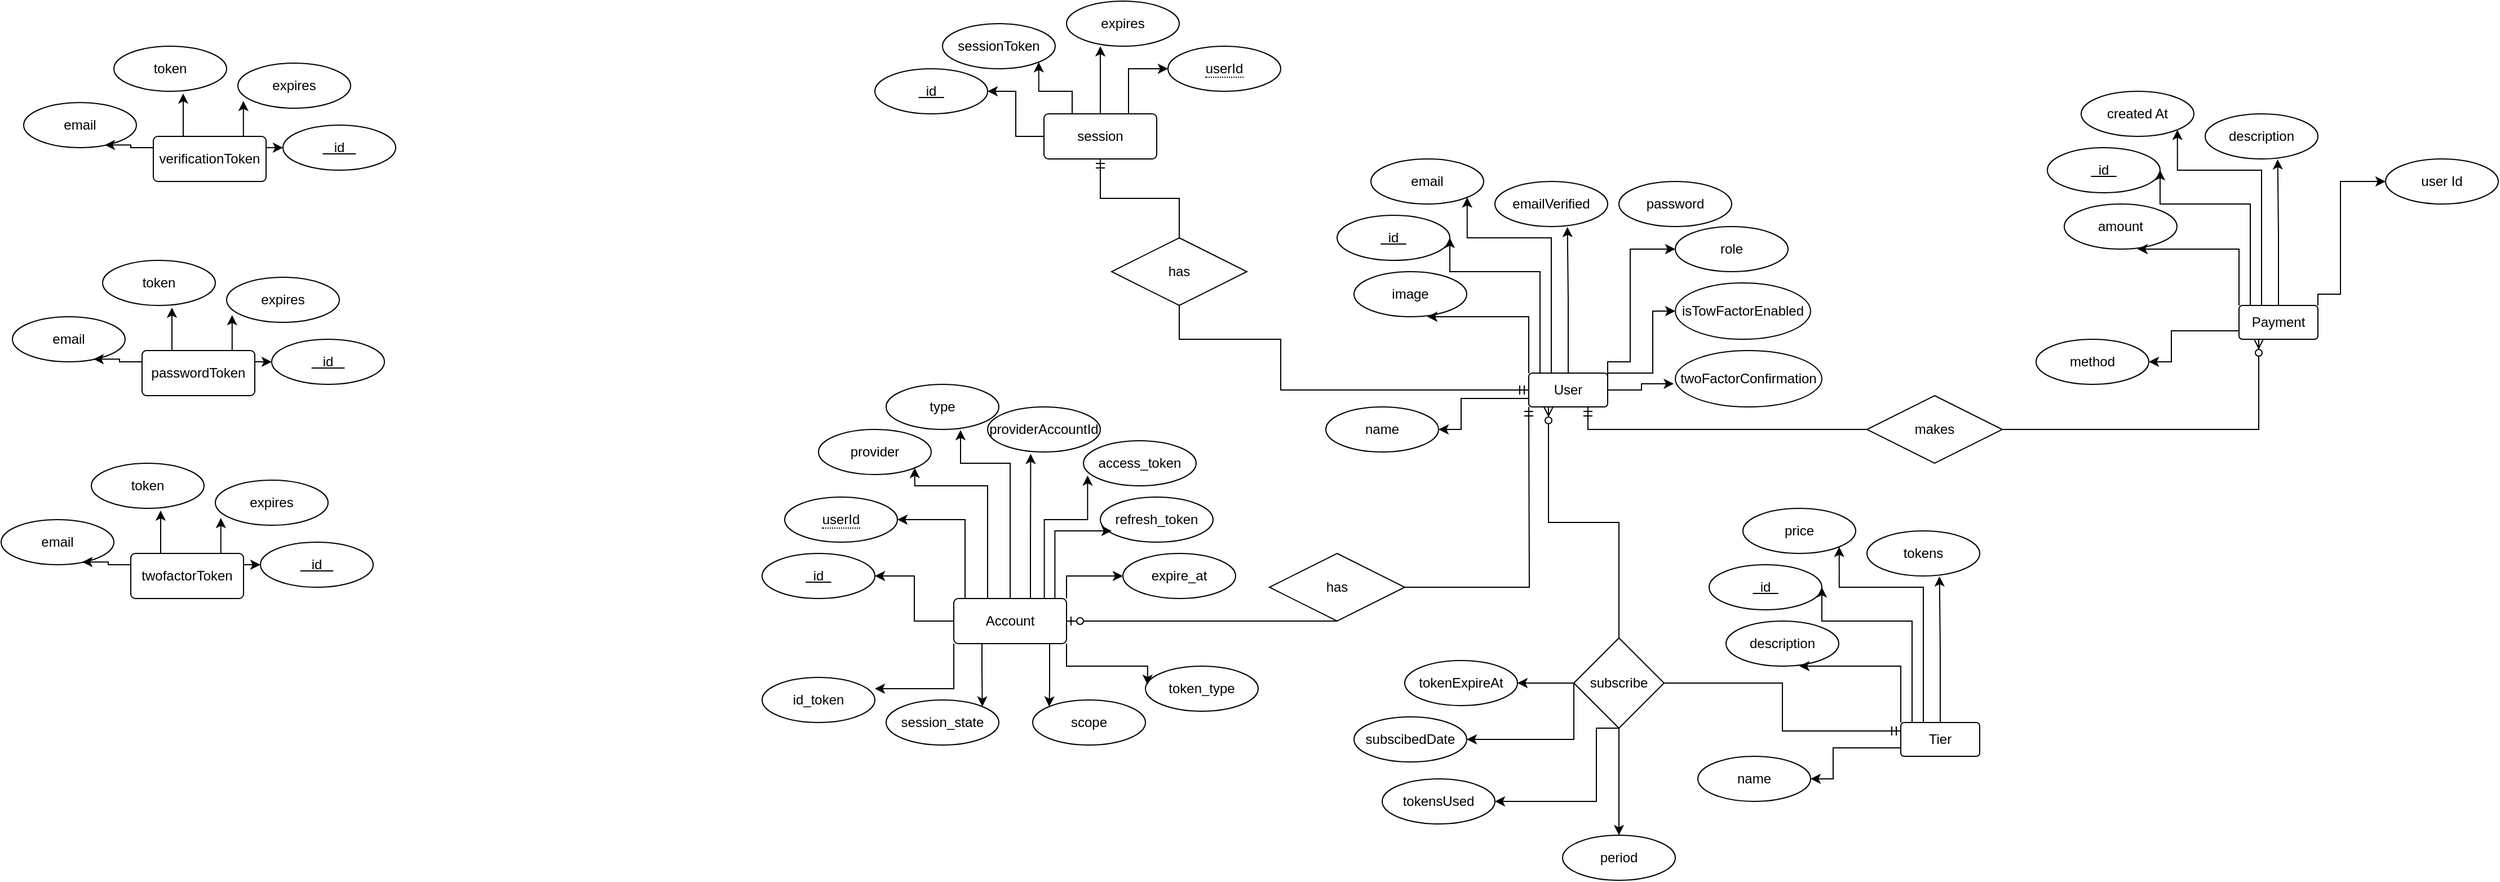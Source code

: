 <mxfile version="24.7.0" type="github">
  <diagram id="R2lEEEUBdFMjLlhIrx00" name="Page-1">
    <mxGraphModel dx="2478" dy="387" grid="1" gridSize="10" guides="1" tooltips="1" connect="1" arrows="1" fold="1" page="1" pageScale="1" pageWidth="850" pageHeight="1100" math="0" shadow="0" extFonts="Permanent Marker^https://fonts.googleapis.com/css?family=Permanent+Marker">
      <root>
        <mxCell id="0" />
        <mxCell id="1" parent="0" />
        <mxCell id="JUTJd4A7Ja9mCz1lMSgx-1" value="&amp;nbsp; id&amp;nbsp;&amp;nbsp;" style="ellipse;whiteSpace=wrap;html=1;align=center;fontStyle=4;" parent="1" vertex="1">
          <mxGeometry x="-440" y="350" width="100" height="40" as="geometry" />
        </mxCell>
        <mxCell id="JUTJd4A7Ja9mCz1lMSgx-2" style="edgeStyle=orthogonalEdgeStyle;rounded=0;orthogonalLoop=1;jettySize=auto;html=1;exitX=1;exitY=0.25;exitDx=0;exitDy=0;" parent="1" source="JUTJd4A7Ja9mCz1lMSgx-6" edge="1">
          <mxGeometry relative="1" as="geometry">
            <mxPoint x="-140" y="435" as="targetPoint" />
            <Array as="points">
              <mxPoint x="-160" y="490" />
              <mxPoint x="-160" y="435" />
            </Array>
          </mxGeometry>
        </mxCell>
        <mxCell id="JUTJd4A7Ja9mCz1lMSgx-3" style="edgeStyle=orthogonalEdgeStyle;rounded=0;orthogonalLoop=1;jettySize=auto;html=1;exitX=1;exitY=0;exitDx=0;exitDy=0;entryX=0;entryY=0.5;entryDx=0;entryDy=0;" parent="1" source="JUTJd4A7Ja9mCz1lMSgx-6" target="JUTJd4A7Ja9mCz1lMSgx-10" edge="1">
          <mxGeometry relative="1" as="geometry">
            <Array as="points">
              <mxPoint x="-180" y="480" />
              <mxPoint x="-180" y="380" />
            </Array>
          </mxGeometry>
        </mxCell>
        <mxCell id="JUTJd4A7Ja9mCz1lMSgx-4" style="edgeStyle=orthogonalEdgeStyle;rounded=0;orthogonalLoop=1;jettySize=auto;html=1;entryX=1;entryY=0.5;entryDx=0;entryDy=0;" parent="1" source="JUTJd4A7Ja9mCz1lMSgx-6" target="JUTJd4A7Ja9mCz1lMSgx-1" edge="1">
          <mxGeometry relative="1" as="geometry">
            <Array as="points">
              <mxPoint x="-260" y="400" />
              <mxPoint x="-340" y="400" />
            </Array>
          </mxGeometry>
        </mxCell>
        <mxCell id="JUTJd4A7Ja9mCz1lMSgx-5" style="edgeStyle=orthogonalEdgeStyle;rounded=0;orthogonalLoop=1;jettySize=auto;html=1;entryX=1;entryY=1;entryDx=0;entryDy=0;" parent="1" source="JUTJd4A7Ja9mCz1lMSgx-6" target="JUTJd4A7Ja9mCz1lMSgx-7" edge="1">
          <mxGeometry relative="1" as="geometry">
            <Array as="points">
              <mxPoint x="-250" y="370" />
              <mxPoint x="-325" y="370" />
            </Array>
          </mxGeometry>
        </mxCell>
        <mxCell id="JUTJd4A7Ja9mCz1lMSgx-6" value="User" style="rounded=1;arcSize=10;whiteSpace=wrap;html=1;align=center;" parent="1" vertex="1">
          <mxGeometry x="-270" y="490" width="70" height="30" as="geometry" />
        </mxCell>
        <mxCell id="JUTJd4A7Ja9mCz1lMSgx-7" value="email" style="ellipse;whiteSpace=wrap;html=1;align=center;" parent="1" vertex="1">
          <mxGeometry x="-410" y="300" width="100" height="40" as="geometry" />
        </mxCell>
        <mxCell id="JUTJd4A7Ja9mCz1lMSgx-8" value="emailVerified" style="ellipse;whiteSpace=wrap;html=1;align=center;" parent="1" vertex="1">
          <mxGeometry x="-300" y="320" width="100" height="40" as="geometry" />
        </mxCell>
        <mxCell id="JUTJd4A7Ja9mCz1lMSgx-9" value="password" style="ellipse;whiteSpace=wrap;html=1;align=center;" parent="1" vertex="1">
          <mxGeometry x="-190" y="320" width="100" height="40" as="geometry" />
        </mxCell>
        <mxCell id="JUTJd4A7Ja9mCz1lMSgx-10" value="role" style="ellipse;whiteSpace=wrap;html=1;align=center;" parent="1" vertex="1">
          <mxGeometry x="-140" y="360" width="100" height="40" as="geometry" />
        </mxCell>
        <mxCell id="JUTJd4A7Ja9mCz1lMSgx-11" value="image" style="ellipse;whiteSpace=wrap;html=1;align=center;" parent="1" vertex="1">
          <mxGeometry x="-425" y="400" width="100" height="40" as="geometry" />
        </mxCell>
        <mxCell id="JUTJd4A7Ja9mCz1lMSgx-12" value="isTowFactorEnabled" style="ellipse;whiteSpace=wrap;html=1;align=center;" parent="1" vertex="1">
          <mxGeometry x="-140" y="410" width="120" height="50" as="geometry" />
        </mxCell>
        <mxCell id="JUTJd4A7Ja9mCz1lMSgx-13" value="twoFactorConfirmation" style="ellipse;whiteSpace=wrap;html=1;align=center;" parent="1" vertex="1">
          <mxGeometry x="-140" y="470" width="130" height="50" as="geometry" />
        </mxCell>
        <mxCell id="JUTJd4A7Ja9mCz1lMSgx-14" style="edgeStyle=orthogonalEdgeStyle;rounded=0;orthogonalLoop=1;jettySize=auto;html=1;entryX=-0.01;entryY=0.589;entryDx=0;entryDy=0;entryPerimeter=0;" parent="1" source="JUTJd4A7Ja9mCz1lMSgx-6" target="JUTJd4A7Ja9mCz1lMSgx-13" edge="1">
          <mxGeometry relative="1" as="geometry" />
        </mxCell>
        <mxCell id="JUTJd4A7Ja9mCz1lMSgx-15" style="edgeStyle=orthogonalEdgeStyle;rounded=0;orthogonalLoop=1;jettySize=auto;html=1;" parent="1" source="JUTJd4A7Ja9mCz1lMSgx-21" target="JUTJd4A7Ja9mCz1lMSgx-22" edge="1">
          <mxGeometry relative="1" as="geometry" />
        </mxCell>
        <mxCell id="JUTJd4A7Ja9mCz1lMSgx-16" style="edgeStyle=orthogonalEdgeStyle;rounded=0;orthogonalLoop=1;jettySize=auto;html=1;exitX=0.25;exitY=0;exitDx=0;exitDy=0;entryX=1;entryY=0.5;entryDx=0;entryDy=0;" parent="1" source="JUTJd4A7Ja9mCz1lMSgx-21" target="JUTJd4A7Ja9mCz1lMSgx-23" edge="1">
          <mxGeometry relative="1" as="geometry">
            <Array as="points">
              <mxPoint x="-770" y="690" />
              <mxPoint x="-770" y="620" />
            </Array>
          </mxGeometry>
        </mxCell>
        <mxCell id="JUTJd4A7Ja9mCz1lMSgx-17" style="edgeStyle=orthogonalEdgeStyle;rounded=0;orthogonalLoop=1;jettySize=auto;html=1;exitX=0.5;exitY=0;exitDx=0;exitDy=0;entryX=0.66;entryY=1.014;entryDx=0;entryDy=0;entryPerimeter=0;" parent="1" source="JUTJd4A7Ja9mCz1lMSgx-21" target="JUTJd4A7Ja9mCz1lMSgx-25" edge="1">
          <mxGeometry relative="1" as="geometry">
            <Array as="points">
              <mxPoint x="-730" y="570" />
              <mxPoint x="-774" y="570" />
            </Array>
          </mxGeometry>
        </mxCell>
        <mxCell id="JUTJd4A7Ja9mCz1lMSgx-18" style="edgeStyle=orthogonalEdgeStyle;rounded=0;orthogonalLoop=1;jettySize=auto;html=1;exitX=0.25;exitY=1;exitDx=0;exitDy=0;entryX=1;entryY=0;entryDx=0;entryDy=0;" parent="1" source="JUTJd4A7Ja9mCz1lMSgx-21" target="JUTJd4A7Ja9mCz1lMSgx-33" edge="1">
          <mxGeometry relative="1" as="geometry" />
        </mxCell>
        <mxCell id="JUTJd4A7Ja9mCz1lMSgx-19" style="edgeStyle=orthogonalEdgeStyle;rounded=0;orthogonalLoop=1;jettySize=auto;html=1;exitX=1;exitY=0;exitDx=0;exitDy=0;entryX=0;entryY=0.5;entryDx=0;entryDy=0;" parent="1" source="JUTJd4A7Ja9mCz1lMSgx-21" target="JUTJd4A7Ja9mCz1lMSgx-26" edge="1">
          <mxGeometry relative="1" as="geometry" />
        </mxCell>
        <mxCell id="JUTJd4A7Ja9mCz1lMSgx-20" style="edgeStyle=orthogonalEdgeStyle;rounded=0;orthogonalLoop=1;jettySize=auto;html=1;entryX=0;entryY=0;entryDx=0;entryDy=0;" parent="1" source="JUTJd4A7Ja9mCz1lMSgx-21" target="JUTJd4A7Ja9mCz1lMSgx-30" edge="1">
          <mxGeometry relative="1" as="geometry">
            <Array as="points">
              <mxPoint x="-695" y="770" />
              <mxPoint x="-695" y="770" />
            </Array>
          </mxGeometry>
        </mxCell>
        <mxCell id="JUTJd4A7Ja9mCz1lMSgx-21" value="Account" style="rounded=1;arcSize=10;whiteSpace=wrap;html=1;align=center;" parent="1" vertex="1">
          <mxGeometry x="-780" y="690" width="100" height="40" as="geometry" />
        </mxCell>
        <mxCell id="JUTJd4A7Ja9mCz1lMSgx-22" value="&amp;nbsp; id&amp;nbsp;&amp;nbsp;" style="ellipse;whiteSpace=wrap;html=1;align=center;fontStyle=4;" parent="1" vertex="1">
          <mxGeometry x="-950" y="650" width="100" height="40" as="geometry" />
        </mxCell>
        <mxCell id="JUTJd4A7Ja9mCz1lMSgx-23" value="&lt;span style=&quot;border-bottom: 1px dotted&quot;&gt;userId&lt;/span&gt;" style="ellipse;whiteSpace=wrap;html=1;align=center;" parent="1" vertex="1">
          <mxGeometry x="-930" y="600" width="100" height="40" as="geometry" />
        </mxCell>
        <mxCell id="JUTJd4A7Ja9mCz1lMSgx-24" value="provider" style="ellipse;whiteSpace=wrap;html=1;align=center;" parent="1" vertex="1">
          <mxGeometry x="-900" y="540" width="100" height="40" as="geometry" />
        </mxCell>
        <mxCell id="JUTJd4A7Ja9mCz1lMSgx-25" value="type" style="ellipse;whiteSpace=wrap;html=1;align=center;" parent="1" vertex="1">
          <mxGeometry x="-840" y="500" width="100" height="40" as="geometry" />
        </mxCell>
        <mxCell id="JUTJd4A7Ja9mCz1lMSgx-26" value="expire_at" style="ellipse;whiteSpace=wrap;html=1;align=center;" parent="1" vertex="1">
          <mxGeometry x="-630" y="650" width="100" height="40" as="geometry" />
        </mxCell>
        <mxCell id="JUTJd4A7Ja9mCz1lMSgx-27" value="token_type" style="ellipse;whiteSpace=wrap;html=1;align=center;" parent="1" vertex="1">
          <mxGeometry x="-610" y="750" width="100" height="40" as="geometry" />
        </mxCell>
        <mxCell id="JUTJd4A7Ja9mCz1lMSgx-28" value="access_token" style="ellipse;whiteSpace=wrap;html=1;align=center;" parent="1" vertex="1">
          <mxGeometry x="-665" y="550" width="100" height="40" as="geometry" />
        </mxCell>
        <mxCell id="JUTJd4A7Ja9mCz1lMSgx-29" value="providerAccountId" style="ellipse;whiteSpace=wrap;html=1;align=center;" parent="1" vertex="1">
          <mxGeometry x="-750" y="520" width="100" height="40" as="geometry" />
        </mxCell>
        <mxCell id="JUTJd4A7Ja9mCz1lMSgx-30" value="scope" style="ellipse;whiteSpace=wrap;html=1;align=center;" parent="1" vertex="1">
          <mxGeometry x="-710" y="780" width="100" height="40" as="geometry" />
        </mxCell>
        <mxCell id="JUTJd4A7Ja9mCz1lMSgx-31" value="refresh_token" style="ellipse;whiteSpace=wrap;html=1;align=center;" parent="1" vertex="1">
          <mxGeometry x="-650" y="600" width="100" height="40" as="geometry" />
        </mxCell>
        <mxCell id="JUTJd4A7Ja9mCz1lMSgx-32" value="id_token" style="ellipse;whiteSpace=wrap;html=1;align=center;" parent="1" vertex="1">
          <mxGeometry x="-950" y="760" width="100" height="40" as="geometry" />
        </mxCell>
        <mxCell id="JUTJd4A7Ja9mCz1lMSgx-33" value="session_state" style="ellipse;whiteSpace=wrap;html=1;align=center;" parent="1" vertex="1">
          <mxGeometry x="-840" y="780" width="100" height="40" as="geometry" />
        </mxCell>
        <mxCell id="JUTJd4A7Ja9mCz1lMSgx-34" style="edgeStyle=orthogonalEdgeStyle;rounded=0;orthogonalLoop=1;jettySize=auto;html=1;exitX=0.75;exitY=0;exitDx=0;exitDy=0;entryX=1;entryY=1;entryDx=0;entryDy=0;" parent="1" source="JUTJd4A7Ja9mCz1lMSgx-21" target="JUTJd4A7Ja9mCz1lMSgx-24" edge="1">
          <mxGeometry relative="1" as="geometry">
            <Array as="points">
              <mxPoint x="-750" y="690" />
              <mxPoint x="-750" y="590" />
              <mxPoint x="-815" y="590" />
            </Array>
          </mxGeometry>
        </mxCell>
        <mxCell id="JUTJd4A7Ja9mCz1lMSgx-35" style="edgeStyle=orthogonalEdgeStyle;rounded=0;orthogonalLoop=1;jettySize=auto;html=1;entryX=0.037;entryY=0.771;entryDx=0;entryDy=0;entryPerimeter=0;exitX=0.803;exitY=-0.005;exitDx=0;exitDy=0;exitPerimeter=0;" parent="1" source="JUTJd4A7Ja9mCz1lMSgx-21" target="JUTJd4A7Ja9mCz1lMSgx-28" edge="1">
          <mxGeometry relative="1" as="geometry">
            <Array as="points">
              <mxPoint x="-700" y="620" />
              <mxPoint x="-661" y="620" />
            </Array>
            <mxPoint x="-690" y="690" as="sourcePoint" />
          </mxGeometry>
        </mxCell>
        <mxCell id="JUTJd4A7Ja9mCz1lMSgx-36" style="edgeStyle=orthogonalEdgeStyle;rounded=0;orthogonalLoop=1;jettySize=auto;html=1;exitX=1;exitY=1;exitDx=0;exitDy=0;entryX=0.019;entryY=0.414;entryDx=0;entryDy=0;entryPerimeter=0;" parent="1" source="JUTJd4A7Ja9mCz1lMSgx-21" target="JUTJd4A7Ja9mCz1lMSgx-27" edge="1">
          <mxGeometry relative="1" as="geometry">
            <Array as="points">
              <mxPoint x="-680" y="750" />
              <mxPoint x="-608" y="750" />
            </Array>
          </mxGeometry>
        </mxCell>
        <mxCell id="JUTJd4A7Ja9mCz1lMSgx-37" style="edgeStyle=orthogonalEdgeStyle;rounded=0;orthogonalLoop=1;jettySize=auto;html=1;exitX=0;exitY=1;exitDx=0;exitDy=0;entryX=1;entryY=0.25;entryDx=0;entryDy=0;entryPerimeter=0;" parent="1" source="JUTJd4A7Ja9mCz1lMSgx-21" target="JUTJd4A7Ja9mCz1lMSgx-32" edge="1">
          <mxGeometry relative="1" as="geometry" />
        </mxCell>
        <mxCell id="JUTJd4A7Ja9mCz1lMSgx-38" style="edgeStyle=orthogonalEdgeStyle;rounded=0;orthogonalLoop=1;jettySize=auto;html=1;exitX=0;exitY=0.5;exitDx=0;exitDy=0;entryX=1;entryY=0.5;entryDx=0;entryDy=0;" parent="1" source="JUTJd4A7Ja9mCz1lMSgx-41" target="JUTJd4A7Ja9mCz1lMSgx-44" edge="1">
          <mxGeometry relative="1" as="geometry" />
        </mxCell>
        <mxCell id="JUTJd4A7Ja9mCz1lMSgx-39" style="edgeStyle=orthogonalEdgeStyle;rounded=0;orthogonalLoop=1;jettySize=auto;html=1;exitX=0.25;exitY=0;exitDx=0;exitDy=0;entryX=1;entryY=1;entryDx=0;entryDy=0;" parent="1" source="JUTJd4A7Ja9mCz1lMSgx-41" target="JUTJd4A7Ja9mCz1lMSgx-42" edge="1">
          <mxGeometry relative="1" as="geometry" />
        </mxCell>
        <mxCell id="JUTJd4A7Ja9mCz1lMSgx-40" style="edgeStyle=orthogonalEdgeStyle;rounded=0;orthogonalLoop=1;jettySize=auto;html=1;exitX=0.75;exitY=0;exitDx=0;exitDy=0;entryX=0;entryY=0.5;entryDx=0;entryDy=0;" parent="1" source="JUTJd4A7Ja9mCz1lMSgx-41" target="JUTJd4A7Ja9mCz1lMSgx-45" edge="1">
          <mxGeometry relative="1" as="geometry" />
        </mxCell>
        <mxCell id="JUTJd4A7Ja9mCz1lMSgx-41" value="session" style="rounded=1;arcSize=10;whiteSpace=wrap;html=1;align=center;" parent="1" vertex="1">
          <mxGeometry x="-700" y="260" width="100" height="40" as="geometry" />
        </mxCell>
        <mxCell id="JUTJd4A7Ja9mCz1lMSgx-42" value="sessionToken" style="ellipse;whiteSpace=wrap;html=1;align=center;" parent="1" vertex="1">
          <mxGeometry x="-790" y="180" width="100" height="40" as="geometry" />
        </mxCell>
        <mxCell id="JUTJd4A7Ja9mCz1lMSgx-43" value="expires" style="ellipse;whiteSpace=wrap;html=1;align=center;" parent="1" vertex="1">
          <mxGeometry x="-680" y="160" width="100" height="40" as="geometry" />
        </mxCell>
        <mxCell id="JUTJd4A7Ja9mCz1lMSgx-44" value="&amp;nbsp; id&amp;nbsp;&amp;nbsp;" style="ellipse;whiteSpace=wrap;html=1;align=center;fontStyle=4;" parent="1" vertex="1">
          <mxGeometry x="-850" y="220" width="100" height="40" as="geometry" />
        </mxCell>
        <mxCell id="JUTJd4A7Ja9mCz1lMSgx-45" value="&lt;span style=&quot;border-bottom: 1px dotted&quot;&gt;userId&lt;/span&gt;" style="ellipse;whiteSpace=wrap;html=1;align=center;" parent="1" vertex="1">
          <mxGeometry x="-590" y="200" width="100" height="40" as="geometry" />
        </mxCell>
        <mxCell id="JUTJd4A7Ja9mCz1lMSgx-46" style="edgeStyle=orthogonalEdgeStyle;rounded=0;orthogonalLoop=1;jettySize=auto;html=1;entryX=0.3;entryY=1;entryDx=0;entryDy=0;entryPerimeter=0;" parent="1" source="JUTJd4A7Ja9mCz1lMSgx-41" target="JUTJd4A7Ja9mCz1lMSgx-43" edge="1">
          <mxGeometry relative="1" as="geometry" />
        </mxCell>
        <mxCell id="JUTJd4A7Ja9mCz1lMSgx-47" style="edgeStyle=orthogonalEdgeStyle;rounded=0;orthogonalLoop=1;jettySize=auto;html=1;exitX=1;exitY=0.25;exitDx=0;exitDy=0;entryX=0;entryY=0.5;entryDx=0;entryDy=0;" parent="1" source="JUTJd4A7Ja9mCz1lMSgx-48" target="JUTJd4A7Ja9mCz1lMSgx-52" edge="1">
          <mxGeometry relative="1" as="geometry" />
        </mxCell>
        <mxCell id="JUTJd4A7Ja9mCz1lMSgx-48" value="verificationToken" style="rounded=1;arcSize=10;whiteSpace=wrap;html=1;align=center;" parent="1" vertex="1">
          <mxGeometry x="-1490" y="280" width="100" height="40" as="geometry" />
        </mxCell>
        <mxCell id="JUTJd4A7Ja9mCz1lMSgx-49" value="email" style="ellipse;whiteSpace=wrap;html=1;align=center;" parent="1" vertex="1">
          <mxGeometry x="-1605" y="250" width="100" height="40" as="geometry" />
        </mxCell>
        <mxCell id="JUTJd4A7Ja9mCz1lMSgx-50" value="token" style="ellipse;whiteSpace=wrap;html=1;align=center;" parent="1" vertex="1">
          <mxGeometry x="-1525" y="200" width="100" height="40" as="geometry" />
        </mxCell>
        <mxCell id="JUTJd4A7Ja9mCz1lMSgx-51" value="expires" style="ellipse;whiteSpace=wrap;html=1;align=center;" parent="1" vertex="1">
          <mxGeometry x="-1415" y="215" width="100" height="40" as="geometry" />
        </mxCell>
        <mxCell id="JUTJd4A7Ja9mCz1lMSgx-52" value="&amp;nbsp; &amp;nbsp;id&amp;nbsp; &amp;nbsp;" style="ellipse;whiteSpace=wrap;html=1;align=center;fontStyle=4;" parent="1" vertex="1">
          <mxGeometry x="-1375" y="270" width="100" height="40" as="geometry" />
        </mxCell>
        <mxCell id="JUTJd4A7Ja9mCz1lMSgx-53" style="edgeStyle=orthogonalEdgeStyle;rounded=0;orthogonalLoop=1;jettySize=auto;html=1;exitX=0;exitY=0.25;exitDx=0;exitDy=0;entryX=0.72;entryY=0.94;entryDx=0;entryDy=0;entryPerimeter=0;" parent="1" source="JUTJd4A7Ja9mCz1lMSgx-48" target="JUTJd4A7Ja9mCz1lMSgx-49" edge="1">
          <mxGeometry relative="1" as="geometry" />
        </mxCell>
        <mxCell id="JUTJd4A7Ja9mCz1lMSgx-54" style="edgeStyle=orthogonalEdgeStyle;rounded=0;orthogonalLoop=1;jettySize=auto;html=1;exitX=0.25;exitY=0;exitDx=0;exitDy=0;entryX=0.615;entryY=1.048;entryDx=0;entryDy=0;entryPerimeter=0;" parent="1" source="JUTJd4A7Ja9mCz1lMSgx-48" target="JUTJd4A7Ja9mCz1lMSgx-50" edge="1">
          <mxGeometry relative="1" as="geometry" />
        </mxCell>
        <mxCell id="JUTJd4A7Ja9mCz1lMSgx-55" style="edgeStyle=orthogonalEdgeStyle;rounded=0;orthogonalLoop=1;jettySize=auto;html=1;exitX=0.75;exitY=0;exitDx=0;exitDy=0;entryX=0.049;entryY=0.839;entryDx=0;entryDy=0;entryPerimeter=0;" parent="1" source="JUTJd4A7Ja9mCz1lMSgx-48" target="JUTJd4A7Ja9mCz1lMSgx-51" edge="1">
          <mxGeometry relative="1" as="geometry" />
        </mxCell>
        <mxCell id="JUTJd4A7Ja9mCz1lMSgx-56" style="edgeStyle=orthogonalEdgeStyle;rounded=0;orthogonalLoop=1;jettySize=auto;html=1;exitX=1;exitY=0.25;exitDx=0;exitDy=0;entryX=0;entryY=0.5;entryDx=0;entryDy=0;" parent="1" source="JUTJd4A7Ja9mCz1lMSgx-57" target="JUTJd4A7Ja9mCz1lMSgx-61" edge="1">
          <mxGeometry relative="1" as="geometry" />
        </mxCell>
        <mxCell id="JUTJd4A7Ja9mCz1lMSgx-57" value="passwordToken" style="rounded=1;arcSize=10;whiteSpace=wrap;html=1;align=center;" parent="1" vertex="1">
          <mxGeometry x="-1500" y="470" width="100" height="40" as="geometry" />
        </mxCell>
        <mxCell id="JUTJd4A7Ja9mCz1lMSgx-58" value="email" style="ellipse;whiteSpace=wrap;html=1;align=center;" parent="1" vertex="1">
          <mxGeometry x="-1615" y="440" width="100" height="40" as="geometry" />
        </mxCell>
        <mxCell id="JUTJd4A7Ja9mCz1lMSgx-59" value="token" style="ellipse;whiteSpace=wrap;html=1;align=center;" parent="1" vertex="1">
          <mxGeometry x="-1535" y="390" width="100" height="40" as="geometry" />
        </mxCell>
        <mxCell id="JUTJd4A7Ja9mCz1lMSgx-60" value="expires" style="ellipse;whiteSpace=wrap;html=1;align=center;" parent="1" vertex="1">
          <mxGeometry x="-1425" y="405" width="100" height="40" as="geometry" />
        </mxCell>
        <mxCell id="JUTJd4A7Ja9mCz1lMSgx-61" value="&amp;nbsp; &amp;nbsp;id&amp;nbsp; &amp;nbsp;" style="ellipse;whiteSpace=wrap;html=1;align=center;fontStyle=4;" parent="1" vertex="1">
          <mxGeometry x="-1385" y="460" width="100" height="40" as="geometry" />
        </mxCell>
        <mxCell id="JUTJd4A7Ja9mCz1lMSgx-62" style="edgeStyle=orthogonalEdgeStyle;rounded=0;orthogonalLoop=1;jettySize=auto;html=1;exitX=0;exitY=0.25;exitDx=0;exitDy=0;entryX=0.72;entryY=0.94;entryDx=0;entryDy=0;entryPerimeter=0;" parent="1" source="JUTJd4A7Ja9mCz1lMSgx-57" target="JUTJd4A7Ja9mCz1lMSgx-58" edge="1">
          <mxGeometry relative="1" as="geometry" />
        </mxCell>
        <mxCell id="JUTJd4A7Ja9mCz1lMSgx-63" style="edgeStyle=orthogonalEdgeStyle;rounded=0;orthogonalLoop=1;jettySize=auto;html=1;exitX=0.25;exitY=0;exitDx=0;exitDy=0;entryX=0.615;entryY=1.048;entryDx=0;entryDy=0;entryPerimeter=0;" parent="1" source="JUTJd4A7Ja9mCz1lMSgx-57" target="JUTJd4A7Ja9mCz1lMSgx-59" edge="1">
          <mxGeometry relative="1" as="geometry" />
        </mxCell>
        <mxCell id="JUTJd4A7Ja9mCz1lMSgx-64" style="edgeStyle=orthogonalEdgeStyle;rounded=0;orthogonalLoop=1;jettySize=auto;html=1;exitX=0.75;exitY=0;exitDx=0;exitDy=0;entryX=0.049;entryY=0.839;entryDx=0;entryDy=0;entryPerimeter=0;" parent="1" source="JUTJd4A7Ja9mCz1lMSgx-57" target="JUTJd4A7Ja9mCz1lMSgx-60" edge="1">
          <mxGeometry relative="1" as="geometry" />
        </mxCell>
        <mxCell id="JUTJd4A7Ja9mCz1lMSgx-65" style="edgeStyle=orthogonalEdgeStyle;rounded=0;orthogonalLoop=1;jettySize=auto;html=1;exitX=1;exitY=0.25;exitDx=0;exitDy=0;entryX=0;entryY=0.5;entryDx=0;entryDy=0;" parent="1" source="JUTJd4A7Ja9mCz1lMSgx-66" target="JUTJd4A7Ja9mCz1lMSgx-70" edge="1">
          <mxGeometry relative="1" as="geometry" />
        </mxCell>
        <mxCell id="JUTJd4A7Ja9mCz1lMSgx-66" value="twofactorToken" style="rounded=1;arcSize=10;whiteSpace=wrap;html=1;align=center;" parent="1" vertex="1">
          <mxGeometry x="-1510" y="650" width="100" height="40" as="geometry" />
        </mxCell>
        <mxCell id="JUTJd4A7Ja9mCz1lMSgx-67" value="email" style="ellipse;whiteSpace=wrap;html=1;align=center;" parent="1" vertex="1">
          <mxGeometry x="-1625" y="620" width="100" height="40" as="geometry" />
        </mxCell>
        <mxCell id="JUTJd4A7Ja9mCz1lMSgx-68" value="token" style="ellipse;whiteSpace=wrap;html=1;align=center;" parent="1" vertex="1">
          <mxGeometry x="-1545" y="570" width="100" height="40" as="geometry" />
        </mxCell>
        <mxCell id="JUTJd4A7Ja9mCz1lMSgx-69" value="expires" style="ellipse;whiteSpace=wrap;html=1;align=center;" parent="1" vertex="1">
          <mxGeometry x="-1435" y="585" width="100" height="40" as="geometry" />
        </mxCell>
        <mxCell id="JUTJd4A7Ja9mCz1lMSgx-70" value="&amp;nbsp; &amp;nbsp;id&amp;nbsp; &amp;nbsp;" style="ellipse;whiteSpace=wrap;html=1;align=center;fontStyle=4;" parent="1" vertex="1">
          <mxGeometry x="-1395" y="640" width="100" height="40" as="geometry" />
        </mxCell>
        <mxCell id="JUTJd4A7Ja9mCz1lMSgx-71" style="edgeStyle=orthogonalEdgeStyle;rounded=0;orthogonalLoop=1;jettySize=auto;html=1;exitX=0;exitY=0.25;exitDx=0;exitDy=0;entryX=0.72;entryY=0.94;entryDx=0;entryDy=0;entryPerimeter=0;" parent="1" source="JUTJd4A7Ja9mCz1lMSgx-66" target="JUTJd4A7Ja9mCz1lMSgx-67" edge="1">
          <mxGeometry relative="1" as="geometry" />
        </mxCell>
        <mxCell id="JUTJd4A7Ja9mCz1lMSgx-72" style="edgeStyle=orthogonalEdgeStyle;rounded=0;orthogonalLoop=1;jettySize=auto;html=1;exitX=0.25;exitY=0;exitDx=0;exitDy=0;entryX=0.615;entryY=1.048;entryDx=0;entryDy=0;entryPerimeter=0;" parent="1" source="JUTJd4A7Ja9mCz1lMSgx-66" target="JUTJd4A7Ja9mCz1lMSgx-68" edge="1">
          <mxGeometry relative="1" as="geometry" />
        </mxCell>
        <mxCell id="JUTJd4A7Ja9mCz1lMSgx-73" style="edgeStyle=orthogonalEdgeStyle;rounded=0;orthogonalLoop=1;jettySize=auto;html=1;exitX=0.75;exitY=0;exitDx=0;exitDy=0;entryX=0.049;entryY=0.839;entryDx=0;entryDy=0;entryPerimeter=0;" parent="1" source="JUTJd4A7Ja9mCz1lMSgx-66" target="JUTJd4A7Ja9mCz1lMSgx-69" edge="1">
          <mxGeometry relative="1" as="geometry" />
        </mxCell>
        <mxCell id="JUTJd4A7Ja9mCz1lMSgx-74" value="name" style="ellipse;whiteSpace=wrap;html=1;align=center;" parent="1" vertex="1">
          <mxGeometry x="-450" y="520" width="100" height="40" as="geometry" />
        </mxCell>
        <mxCell id="JUTJd4A7Ja9mCz1lMSgx-80" style="edgeStyle=orthogonalEdgeStyle;rounded=0;orthogonalLoop=1;jettySize=auto;html=1;exitX=0;exitY=0.75;exitDx=0;exitDy=0;" parent="1" source="JUTJd4A7Ja9mCz1lMSgx-6" target="JUTJd4A7Ja9mCz1lMSgx-74" edge="1">
          <mxGeometry relative="1" as="geometry">
            <mxPoint x="-330" y="540" as="targetPoint" />
            <Array as="points">
              <mxPoint x="-330" y="513" />
              <mxPoint x="-330" y="540" />
            </Array>
          </mxGeometry>
        </mxCell>
        <mxCell id="JUTJd4A7Ja9mCz1lMSgx-81" value="has" style="shape=rhombus;perimeter=rhombusPerimeter;whiteSpace=wrap;html=1;align=center;" parent="1" vertex="1">
          <mxGeometry x="-500" y="650" width="120" height="60" as="geometry" />
        </mxCell>
        <mxCell id="JUTJd4A7Ja9mCz1lMSgx-82" value="" style="edgeStyle=orthogonalEdgeStyle;fontSize=12;html=1;endArrow=ERmandOne;rounded=0;exitX=1;exitY=0.5;exitDx=0;exitDy=0;" parent="1" source="JUTJd4A7Ja9mCz1lMSgx-81" edge="1">
          <mxGeometry width="100" height="100" relative="1" as="geometry">
            <mxPoint x="-530" y="610" as="sourcePoint" />
            <mxPoint x="-270" y="520" as="targetPoint" />
          </mxGeometry>
        </mxCell>
        <mxCell id="JUTJd4A7Ja9mCz1lMSgx-83" value="" style="edgeStyle=orthogonalEdgeStyle;fontSize=12;html=1;endArrow=ERzeroToOne;endFill=1;rounded=0;" parent="1" source="JUTJd4A7Ja9mCz1lMSgx-81" target="JUTJd4A7Ja9mCz1lMSgx-21" edge="1">
          <mxGeometry width="100" height="100" relative="1" as="geometry">
            <mxPoint x="-470" y="760" as="sourcePoint" />
            <mxPoint x="-370" y="660" as="targetPoint" />
            <Array as="points">
              <mxPoint x="-520" y="710" />
              <mxPoint x="-520" y="710" />
            </Array>
          </mxGeometry>
        </mxCell>
        <mxCell id="JUTJd4A7Ja9mCz1lMSgx-84" style="edgeStyle=orthogonalEdgeStyle;fontSize=12;html=1;endArrow=ERmandOne;rounded=0;exitX=0.5;exitY=1;exitDx=0;exitDy=0;" parent="1" source="JUTJd4A7Ja9mCz1lMSgx-86" target="JUTJd4A7Ja9mCz1lMSgx-6" edge="1">
          <mxGeometry relative="1" as="geometry">
            <Array as="points">
              <mxPoint x="-580" y="460" />
              <mxPoint x="-490" y="460" />
              <mxPoint x="-490" y="505" />
            </Array>
          </mxGeometry>
        </mxCell>
        <mxCell id="JUTJd4A7Ja9mCz1lMSgx-85" style="fontSize=12;html=1;endArrow=ERmandOne;rounded=0;exitX=0.5;exitY=0;exitDx=0;exitDy=0;edgeStyle=orthogonalEdgeStyle;" parent="1" source="JUTJd4A7Ja9mCz1lMSgx-86" target="JUTJd4A7Ja9mCz1lMSgx-41" edge="1">
          <mxGeometry relative="1" as="geometry" />
        </mxCell>
        <mxCell id="JUTJd4A7Ja9mCz1lMSgx-86" value="has" style="shape=rhombus;perimeter=rhombusPerimeter;whiteSpace=wrap;html=1;align=center;" parent="1" vertex="1">
          <mxGeometry x="-640" y="370" width="120" height="60" as="geometry" />
        </mxCell>
        <mxCell id="JUTJd4A7Ja9mCz1lMSgx-114" style="edgeStyle=orthogonalEdgeStyle;rounded=0;orthogonalLoop=1;jettySize=auto;html=1;entryX=0.1;entryY=0.75;entryDx=0;entryDy=0;entryPerimeter=0;exitX=0.897;exitY=0.006;exitDx=0;exitDy=0;exitPerimeter=0;" parent="1" source="JUTJd4A7Ja9mCz1lMSgx-21" target="JUTJd4A7Ja9mCz1lMSgx-31" edge="1">
          <mxGeometry relative="1" as="geometry">
            <Array as="points">
              <mxPoint x="-690" y="630" />
            </Array>
          </mxGeometry>
        </mxCell>
        <mxCell id="JUTJd4A7Ja9mCz1lMSgx-115" style="edgeStyle=orthogonalEdgeStyle;rounded=0;orthogonalLoop=1;jettySize=auto;html=1;entryX=0.643;entryY=1.008;entryDx=0;entryDy=0;entryPerimeter=0;" parent="1" source="JUTJd4A7Ja9mCz1lMSgx-6" target="JUTJd4A7Ja9mCz1lMSgx-8" edge="1">
          <mxGeometry relative="1" as="geometry">
            <Array as="points">
              <mxPoint x="-235" y="425" />
              <mxPoint x="-236" y="425" />
            </Array>
          </mxGeometry>
        </mxCell>
        <mxCell id="JUTJd4A7Ja9mCz1lMSgx-116" style="edgeStyle=orthogonalEdgeStyle;rounded=0;orthogonalLoop=1;jettySize=auto;html=1;entryX=0.65;entryY=1;entryDx=0;entryDy=0;entryPerimeter=0;" parent="1" source="JUTJd4A7Ja9mCz1lMSgx-6" target="JUTJd4A7Ja9mCz1lMSgx-11" edge="1">
          <mxGeometry relative="1" as="geometry">
            <Array as="points">
              <mxPoint x="-270" y="440" />
            </Array>
          </mxGeometry>
        </mxCell>
        <mxCell id="JUTJd4A7Ja9mCz1lMSgx-117" style="edgeStyle=orthogonalEdgeStyle;rounded=0;orthogonalLoop=1;jettySize=auto;html=1;entryX=0.382;entryY=1.041;entryDx=0;entryDy=0;entryPerimeter=0;" parent="1" source="JUTJd4A7Ja9mCz1lMSgx-21" target="JUTJd4A7Ja9mCz1lMSgx-29" edge="1">
          <mxGeometry relative="1" as="geometry">
            <Array as="points">
              <mxPoint x="-712" y="640" />
              <mxPoint x="-712" y="640" />
            </Array>
          </mxGeometry>
        </mxCell>
        <mxCell id="k092yk7ny1QDm-Vpw1Xz-1" value="&amp;nbsp; id&amp;nbsp;&amp;nbsp;" style="ellipse;whiteSpace=wrap;html=1;align=center;fontStyle=4;" parent="1" vertex="1">
          <mxGeometry x="190" y="290" width="100" height="40" as="geometry" />
        </mxCell>
        <mxCell id="k092yk7ny1QDm-Vpw1Xz-3" style="edgeStyle=orthogonalEdgeStyle;rounded=0;orthogonalLoop=1;jettySize=auto;html=1;exitX=1;exitY=0;exitDx=0;exitDy=0;entryX=0;entryY=0.5;entryDx=0;entryDy=0;" parent="1" source="k092yk7ny1QDm-Vpw1Xz-6" edge="1">
          <mxGeometry relative="1" as="geometry">
            <Array as="points">
              <mxPoint x="450" y="420" />
              <mxPoint x="450" y="320" />
            </Array>
            <mxPoint x="490.0" y="320" as="targetPoint" />
          </mxGeometry>
        </mxCell>
        <mxCell id="k092yk7ny1QDm-Vpw1Xz-4" style="edgeStyle=orthogonalEdgeStyle;rounded=0;orthogonalLoop=1;jettySize=auto;html=1;entryX=1;entryY=0.5;entryDx=0;entryDy=0;" parent="1" source="k092yk7ny1QDm-Vpw1Xz-6" target="k092yk7ny1QDm-Vpw1Xz-1" edge="1">
          <mxGeometry relative="1" as="geometry">
            <Array as="points">
              <mxPoint x="370" y="340" />
              <mxPoint x="290" y="340" />
            </Array>
          </mxGeometry>
        </mxCell>
        <mxCell id="k092yk7ny1QDm-Vpw1Xz-5" style="edgeStyle=orthogonalEdgeStyle;rounded=0;orthogonalLoop=1;jettySize=auto;html=1;entryX=1;entryY=1;entryDx=0;entryDy=0;" parent="1" source="k092yk7ny1QDm-Vpw1Xz-6" target="k092yk7ny1QDm-Vpw1Xz-7" edge="1">
          <mxGeometry relative="1" as="geometry">
            <Array as="points">
              <mxPoint x="380" y="310" />
              <mxPoint x="305" y="310" />
            </Array>
          </mxGeometry>
        </mxCell>
        <mxCell id="k092yk7ny1QDm-Vpw1Xz-6" value="Payment" style="rounded=1;arcSize=10;whiteSpace=wrap;html=1;align=center;" parent="1" vertex="1">
          <mxGeometry x="360" y="430" width="70" height="30" as="geometry" />
        </mxCell>
        <mxCell id="k092yk7ny1QDm-Vpw1Xz-7" value="created At" style="ellipse;whiteSpace=wrap;html=1;align=center;" parent="1" vertex="1">
          <mxGeometry x="220" y="240" width="100" height="40" as="geometry" />
        </mxCell>
        <mxCell id="k092yk7ny1QDm-Vpw1Xz-8" value="description" style="ellipse;whiteSpace=wrap;html=1;align=center;" parent="1" vertex="1">
          <mxGeometry x="330" y="260" width="100" height="40" as="geometry" />
        </mxCell>
        <mxCell id="k092yk7ny1QDm-Vpw1Xz-9" value="user Id" style="ellipse;whiteSpace=wrap;html=1;align=center;" parent="1" vertex="1">
          <mxGeometry x="490" y="300" width="100" height="40" as="geometry" />
        </mxCell>
        <mxCell id="k092yk7ny1QDm-Vpw1Xz-11" value="amount" style="ellipse;whiteSpace=wrap;html=1;align=center;" parent="1" vertex="1">
          <mxGeometry x="205" y="340" width="100" height="40" as="geometry" />
        </mxCell>
        <mxCell id="k092yk7ny1QDm-Vpw1Xz-15" value="method" style="ellipse;whiteSpace=wrap;html=1;align=center;" parent="1" vertex="1">
          <mxGeometry x="180" y="460" width="100" height="40" as="geometry" />
        </mxCell>
        <mxCell id="k092yk7ny1QDm-Vpw1Xz-16" style="edgeStyle=orthogonalEdgeStyle;rounded=0;orthogonalLoop=1;jettySize=auto;html=1;exitX=0;exitY=0.75;exitDx=0;exitDy=0;" parent="1" source="k092yk7ny1QDm-Vpw1Xz-6" target="k092yk7ny1QDm-Vpw1Xz-15" edge="1">
          <mxGeometry relative="1" as="geometry">
            <mxPoint x="300" y="480" as="targetPoint" />
            <Array as="points">
              <mxPoint x="300" y="453" />
              <mxPoint x="300" y="480" />
            </Array>
          </mxGeometry>
        </mxCell>
        <mxCell id="k092yk7ny1QDm-Vpw1Xz-17" style="edgeStyle=orthogonalEdgeStyle;rounded=0;orthogonalLoop=1;jettySize=auto;html=1;entryX=0.643;entryY=1.008;entryDx=0;entryDy=0;entryPerimeter=0;" parent="1" source="k092yk7ny1QDm-Vpw1Xz-6" target="k092yk7ny1QDm-Vpw1Xz-8" edge="1">
          <mxGeometry relative="1" as="geometry">
            <Array as="points">
              <mxPoint x="395" y="365" />
              <mxPoint x="394" y="365" />
            </Array>
          </mxGeometry>
        </mxCell>
        <mxCell id="k092yk7ny1QDm-Vpw1Xz-18" style="edgeStyle=orthogonalEdgeStyle;rounded=0;orthogonalLoop=1;jettySize=auto;html=1;entryX=0.65;entryY=1;entryDx=0;entryDy=0;entryPerimeter=0;" parent="1" source="k092yk7ny1QDm-Vpw1Xz-6" target="k092yk7ny1QDm-Vpw1Xz-11" edge="1">
          <mxGeometry relative="1" as="geometry">
            <Array as="points">
              <mxPoint x="360" y="380" />
            </Array>
          </mxGeometry>
        </mxCell>
        <mxCell id="k092yk7ny1QDm-Vpw1Xz-19" value="&amp;nbsp; id&amp;nbsp;&amp;nbsp;" style="ellipse;whiteSpace=wrap;html=1;align=center;fontStyle=4;" parent="1" vertex="1">
          <mxGeometry x="-110" y="660" width="100" height="40" as="geometry" />
        </mxCell>
        <mxCell id="k092yk7ny1QDm-Vpw1Xz-22" style="edgeStyle=orthogonalEdgeStyle;rounded=0;orthogonalLoop=1;jettySize=auto;html=1;entryX=1;entryY=0.5;entryDx=0;entryDy=0;" parent="1" source="k092yk7ny1QDm-Vpw1Xz-24" target="k092yk7ny1QDm-Vpw1Xz-19" edge="1">
          <mxGeometry relative="1" as="geometry">
            <Array as="points">
              <mxPoint x="70" y="710" />
              <mxPoint x="-10" y="710" />
            </Array>
          </mxGeometry>
        </mxCell>
        <mxCell id="k092yk7ny1QDm-Vpw1Xz-23" style="edgeStyle=orthogonalEdgeStyle;rounded=0;orthogonalLoop=1;jettySize=auto;html=1;entryX=1;entryY=1;entryDx=0;entryDy=0;" parent="1" source="k092yk7ny1QDm-Vpw1Xz-24" target="k092yk7ny1QDm-Vpw1Xz-25" edge="1">
          <mxGeometry relative="1" as="geometry">
            <Array as="points">
              <mxPoint x="80" y="680" />
              <mxPoint x="5" y="680" />
            </Array>
          </mxGeometry>
        </mxCell>
        <mxCell id="k092yk7ny1QDm-Vpw1Xz-24" value="Tier" style="rounded=1;arcSize=10;whiteSpace=wrap;html=1;align=center;" parent="1" vertex="1">
          <mxGeometry x="60" y="800" width="70" height="30" as="geometry" />
        </mxCell>
        <mxCell id="k092yk7ny1QDm-Vpw1Xz-25" value="price" style="ellipse;whiteSpace=wrap;html=1;align=center;" parent="1" vertex="1">
          <mxGeometry x="-80" y="610" width="100" height="40" as="geometry" />
        </mxCell>
        <mxCell id="k092yk7ny1QDm-Vpw1Xz-26" value="tokens" style="ellipse;whiteSpace=wrap;html=1;align=center;" parent="1" vertex="1">
          <mxGeometry x="30" y="630" width="100" height="40" as="geometry" />
        </mxCell>
        <mxCell id="k092yk7ny1QDm-Vpw1Xz-29" value="description" style="ellipse;whiteSpace=wrap;html=1;align=center;" parent="1" vertex="1">
          <mxGeometry x="-95" y="710" width="100" height="40" as="geometry" />
        </mxCell>
        <mxCell id="k092yk7ny1QDm-Vpw1Xz-33" value="name" style="ellipse;whiteSpace=wrap;html=1;align=center;" parent="1" vertex="1">
          <mxGeometry x="-120" y="830" width="100" height="40" as="geometry" />
        </mxCell>
        <mxCell id="k092yk7ny1QDm-Vpw1Xz-34" style="edgeStyle=orthogonalEdgeStyle;rounded=0;orthogonalLoop=1;jettySize=auto;html=1;exitX=0;exitY=0.75;exitDx=0;exitDy=0;" parent="1" source="k092yk7ny1QDm-Vpw1Xz-24" target="k092yk7ny1QDm-Vpw1Xz-33" edge="1">
          <mxGeometry relative="1" as="geometry">
            <mxPoint y="850" as="targetPoint" />
            <Array as="points">
              <mxPoint y="823" />
              <mxPoint y="850" />
            </Array>
          </mxGeometry>
        </mxCell>
        <mxCell id="k092yk7ny1QDm-Vpw1Xz-35" style="edgeStyle=orthogonalEdgeStyle;rounded=0;orthogonalLoop=1;jettySize=auto;html=1;entryX=0.643;entryY=1.008;entryDx=0;entryDy=0;entryPerimeter=0;" parent="1" source="k092yk7ny1QDm-Vpw1Xz-24" target="k092yk7ny1QDm-Vpw1Xz-26" edge="1">
          <mxGeometry relative="1" as="geometry">
            <Array as="points">
              <mxPoint x="95" y="735" />
              <mxPoint x="94" y="735" />
            </Array>
          </mxGeometry>
        </mxCell>
        <mxCell id="k092yk7ny1QDm-Vpw1Xz-36" style="edgeStyle=orthogonalEdgeStyle;rounded=0;orthogonalLoop=1;jettySize=auto;html=1;entryX=0.65;entryY=1;entryDx=0;entryDy=0;entryPerimeter=0;" parent="1" source="k092yk7ny1QDm-Vpw1Xz-24" target="k092yk7ny1QDm-Vpw1Xz-29" edge="1">
          <mxGeometry relative="1" as="geometry">
            <Array as="points">
              <mxPoint x="60" y="750" />
            </Array>
          </mxGeometry>
        </mxCell>
        <mxCell id="PlboIcnGwevJ5MbtnMFi-4" style="edgeStyle=orthogonalEdgeStyle;rounded=0;orthogonalLoop=1;jettySize=auto;html=1;" parent="1" source="k092yk7ny1QDm-Vpw1Xz-38" target="PlboIcnGwevJ5MbtnMFi-3" edge="1">
          <mxGeometry relative="1" as="geometry" />
        </mxCell>
        <mxCell id="PlboIcnGwevJ5MbtnMFi-5" style="edgeStyle=orthogonalEdgeStyle;rounded=0;orthogonalLoop=1;jettySize=auto;html=1;entryX=1;entryY=0.5;entryDx=0;entryDy=0;exitX=0.5;exitY=1;exitDx=0;exitDy=0;" parent="1" source="k092yk7ny1QDm-Vpw1Xz-38" target="PlboIcnGwevJ5MbtnMFi-2" edge="1">
          <mxGeometry relative="1" as="geometry">
            <mxPoint x="-210" y="880" as="targetPoint" />
            <Array as="points">
              <mxPoint x="-210" y="805" />
              <mxPoint x="-210" y="870" />
            </Array>
          </mxGeometry>
        </mxCell>
        <mxCell id="VMWQRfmDoaZzUgNZwji7-3" style="edgeStyle=orthogonalEdgeStyle;rounded=0;orthogonalLoop=1;jettySize=auto;html=1;entryX=0.5;entryY=0;entryDx=0;entryDy=0;" edge="1" parent="1" source="k092yk7ny1QDm-Vpw1Xz-38" target="VMWQRfmDoaZzUgNZwji7-2">
          <mxGeometry relative="1" as="geometry" />
        </mxCell>
        <mxCell id="VMWQRfmDoaZzUgNZwji7-4" style="edgeStyle=orthogonalEdgeStyle;rounded=0;orthogonalLoop=1;jettySize=auto;html=1;entryX=1;entryY=0.5;entryDx=0;entryDy=0;exitX=0;exitY=0.5;exitDx=0;exitDy=0;" edge="1" parent="1" source="k092yk7ny1QDm-Vpw1Xz-38" target="VMWQRfmDoaZzUgNZwji7-1">
          <mxGeometry relative="1" as="geometry">
            <Array as="points">
              <mxPoint x="-230" y="815" />
            </Array>
          </mxGeometry>
        </mxCell>
        <mxCell id="k092yk7ny1QDm-Vpw1Xz-38" value="subscribe" style="rhombus;whiteSpace=wrap;html=1;" parent="1" vertex="1">
          <mxGeometry x="-230" y="725" width="80" height="80" as="geometry" />
        </mxCell>
        <mxCell id="k092yk7ny1QDm-Vpw1Xz-40" value="" style="edgeStyle=orthogonalEdgeStyle;fontSize=12;html=1;endArrow=ERzeroToMany;endFill=1;rounded=0;entryX=0.25;entryY=1;entryDx=0;entryDy=0;exitX=0.5;exitY=0;exitDx=0;exitDy=0;" parent="1" source="k092yk7ny1QDm-Vpw1Xz-38" target="JUTJd4A7Ja9mCz1lMSgx-6" edge="1">
          <mxGeometry width="100" height="100" relative="1" as="geometry">
            <mxPoint x="-120" y="540" as="sourcePoint" />
            <mxPoint x="-20" y="440" as="targetPoint" />
          </mxGeometry>
        </mxCell>
        <mxCell id="k092yk7ny1QDm-Vpw1Xz-41" value="" style="edgeStyle=orthogonalEdgeStyle;fontSize=12;html=1;endArrow=ERmandOne;rounded=0;entryX=0;entryY=0.25;entryDx=0;entryDy=0;exitX=1;exitY=0.5;exitDx=0;exitDy=0;" parent="1" source="k092yk7ny1QDm-Vpw1Xz-38" target="k092yk7ny1QDm-Vpw1Xz-24" edge="1">
          <mxGeometry width="100" height="100" relative="1" as="geometry">
            <mxPoint x="-210" y="690" as="sourcePoint" />
            <mxPoint x="-110" y="590" as="targetPoint" />
          </mxGeometry>
        </mxCell>
        <mxCell id="k092yk7ny1QDm-Vpw1Xz-42" value="makes" style="shape=rhombus;perimeter=rhombusPerimeter;whiteSpace=wrap;html=1;align=center;" parent="1" vertex="1">
          <mxGeometry x="30" y="510" width="120" height="60" as="geometry" />
        </mxCell>
        <mxCell id="k092yk7ny1QDm-Vpw1Xz-43" value="" style="edgeStyle=orthogonalEdgeStyle;fontSize=12;html=1;endArrow=ERzeroToMany;endFill=1;rounded=0;entryX=0.25;entryY=1;entryDx=0;entryDy=0;exitX=1;exitY=0.5;exitDx=0;exitDy=0;" parent="1" source="k092yk7ny1QDm-Vpw1Xz-42" target="k092yk7ny1QDm-Vpw1Xz-6" edge="1">
          <mxGeometry width="100" height="100" relative="1" as="geometry">
            <mxPoint x="442" y="689.54" as="sourcePoint" />
            <mxPoint x="380" y="484.54" as="targetPoint" />
          </mxGeometry>
        </mxCell>
        <mxCell id="k092yk7ny1QDm-Vpw1Xz-44" value="" style="edgeStyle=orthogonalEdgeStyle;fontSize=12;html=1;endArrow=ERmandOne;rounded=0;entryX=0.75;entryY=1;entryDx=0;entryDy=0;exitX=0;exitY=0.5;exitDx=0;exitDy=0;" parent="1" source="k092yk7ny1QDm-Vpw1Xz-42" target="JUTJd4A7Ja9mCz1lMSgx-6" edge="1">
          <mxGeometry width="100" height="100" relative="1" as="geometry">
            <mxPoint x="-185.27" y="557" as="sourcePoint" />
            <mxPoint x="24.73" y="600" as="targetPoint" />
          </mxGeometry>
        </mxCell>
        <mxCell id="PlboIcnGwevJ5MbtnMFi-2" value="tokensUsed" style="ellipse;whiteSpace=wrap;html=1;align=center;" parent="1" vertex="1">
          <mxGeometry x="-400" y="850" width="100" height="40" as="geometry" />
        </mxCell>
        <mxCell id="PlboIcnGwevJ5MbtnMFi-3" value="tokenExpireAt" style="ellipse;whiteSpace=wrap;html=1;align=center;" parent="1" vertex="1">
          <mxGeometry x="-380" y="745" width="100" height="40" as="geometry" />
        </mxCell>
        <mxCell id="VMWQRfmDoaZzUgNZwji7-1" value="subscibedDate" style="ellipse;whiteSpace=wrap;html=1;align=center;" vertex="1" parent="1">
          <mxGeometry x="-425" y="795" width="100" height="40" as="geometry" />
        </mxCell>
        <mxCell id="VMWQRfmDoaZzUgNZwji7-2" value="period" style="ellipse;whiteSpace=wrap;html=1;align=center;" vertex="1" parent="1">
          <mxGeometry x="-240" y="900" width="100" height="40" as="geometry" />
        </mxCell>
      </root>
    </mxGraphModel>
  </diagram>
</mxfile>
